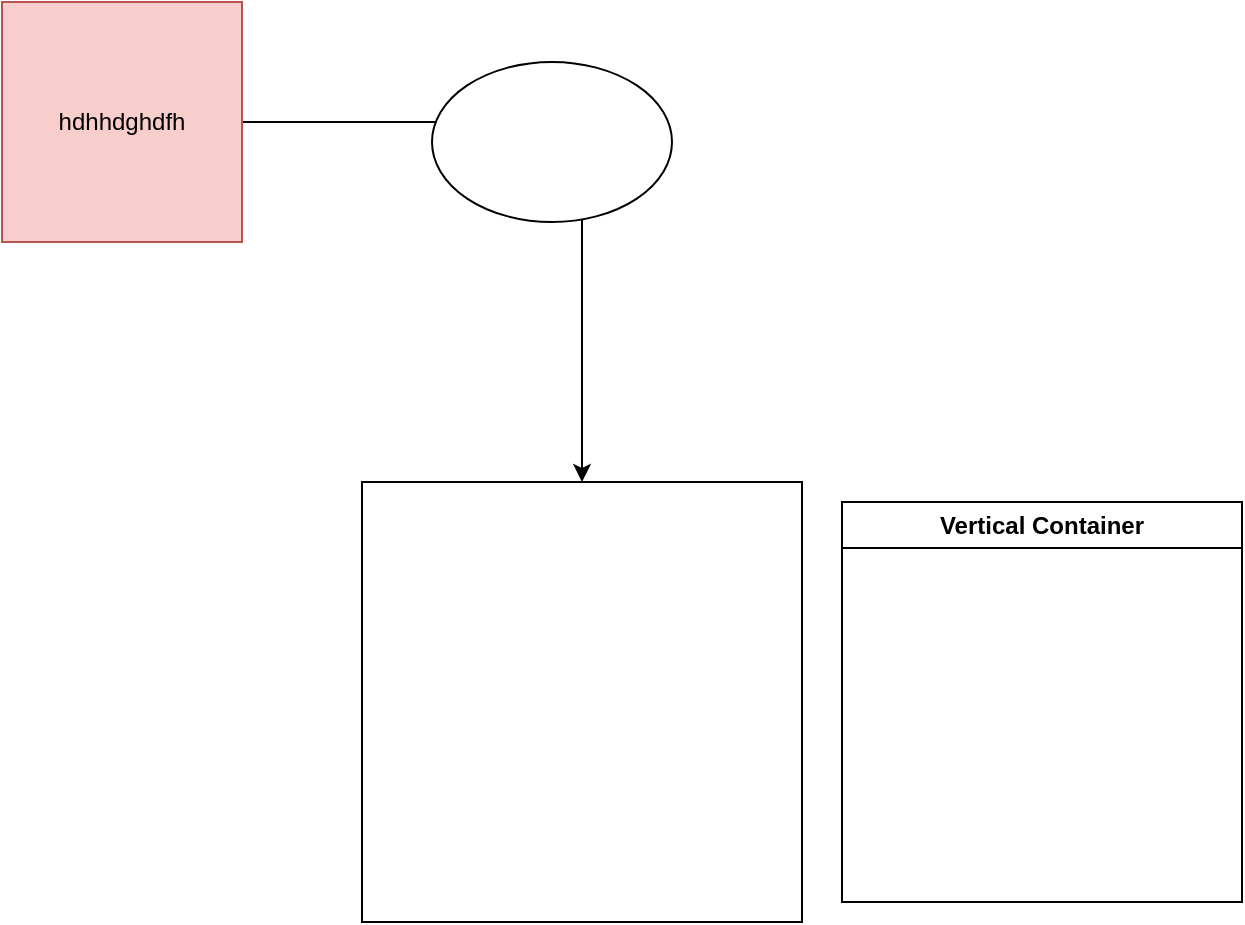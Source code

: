 <mxfile version="26.0.11">
  <diagram name="Page-1" id="_zR_we_XT0NCM1luIQo3">
    <mxGraphModel dx="2074" dy="1114" grid="1" gridSize="10" guides="1" tooltips="1" connect="1" arrows="1" fold="1" page="1" pageScale="1" pageWidth="850" pageHeight="1100" math="0" shadow="0">
      <root>
        <mxCell id="0" />
        <mxCell id="1" parent="0" />
        <mxCell id="hgqjRv6TyUBZQzCC30nf-2" style="edgeStyle=orthogonalEdgeStyle;rounded=0;orthogonalLoop=1;jettySize=auto;html=1;" parent="1" source="hgqjRv6TyUBZQzCC30nf-1" target="hgqjRv6TyUBZQzCC30nf-3" edge="1">
          <mxGeometry relative="1" as="geometry">
            <mxPoint x="330" y="270" as="targetPoint" />
          </mxGeometry>
        </mxCell>
        <mxCell id="hgqjRv6TyUBZQzCC30nf-1" value="hdhhdghdfh" style="whiteSpace=wrap;html=1;aspect=fixed;fillColor=#f8cecc;strokeColor=#b85450;" parent="1" vertex="1">
          <mxGeometry x="90" y="110" width="120" height="120" as="geometry" />
        </mxCell>
        <mxCell id="hgqjRv6TyUBZQzCC30nf-3" value="" style="whiteSpace=wrap;html=1;aspect=fixed;" parent="1" vertex="1">
          <mxGeometry x="270" y="350" width="220" height="220" as="geometry" />
        </mxCell>
        <mxCell id="x4EuWbyx2Kk6SoZcEGUZ-1" value="" style="ellipse;whiteSpace=wrap;html=1;" parent="1" vertex="1">
          <mxGeometry x="305" y="140" width="120" height="80" as="geometry" />
        </mxCell>
        <mxCell id="PSBN0Fmol1t3Y0Es2Xwr-1" value="Vertical Container" style="swimlane;whiteSpace=wrap;html=1;" vertex="1" parent="1">
          <mxGeometry x="510" y="360" width="200" height="200" as="geometry" />
        </mxCell>
      </root>
    </mxGraphModel>
  </diagram>
</mxfile>

